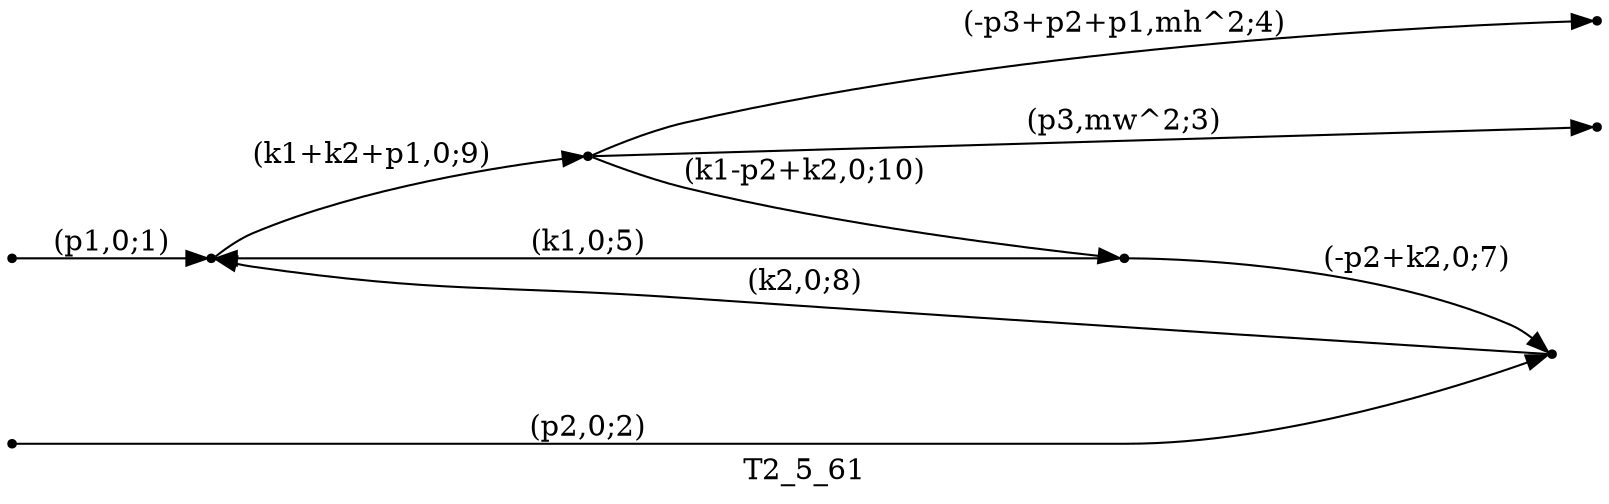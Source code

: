 digraph T2_5_61 {
  label="T2_5_61";
  rankdir="LR";
  subgraph edges {
    -1 -> 3 [label="(p1,0;1)"];
    -2 -> 1 [label="(p2,0;2)"];
    4 -> -3 [label="(p3,mw^2;3)"];
    4 -> -4 [label="(-p3+p2+p1,mh^2;4)"];
    2 -> 3 [label="(k1,0;5)"];
    2 -> 1 [label="(-p2+k2,0;7)"];
    1 -> 3 [label="(k2,0;8)"];
    3 -> 4 [label="(k1+k2+p1,0;9)"];
    4 -> 2 [label="(k1-p2+k2,0;10)"];
  }
  subgraph incoming { rank="source"; -1; -2; }
  subgraph outgoing { rank="sink"; -3; -4; }
-4 [shape=point];
-3 [shape=point];
-2 [shape=point];
-1 [shape=point];
1 [shape=point];
2 [shape=point];
3 [shape=point];
4 [shape=point];
}

